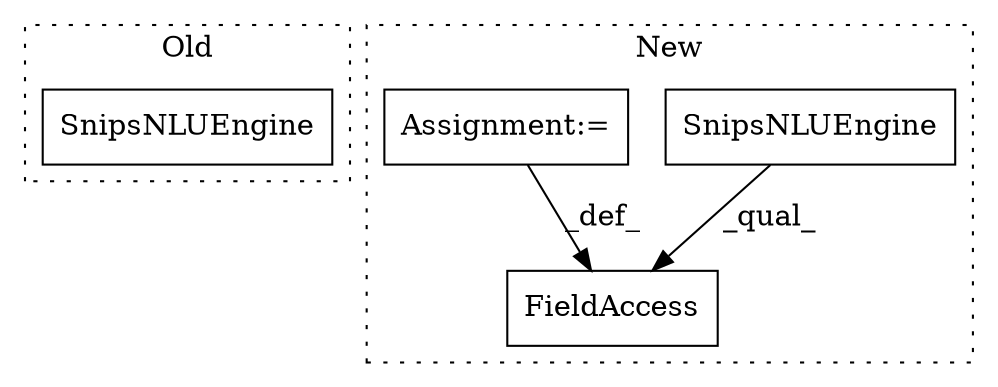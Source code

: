 digraph G {
subgraph cluster0 {
1 [label="SnipsNLUEngine" a="32" s="3187,3235" l="15,1" shape="box"];
label = "Old";
style="dotted";
}
subgraph cluster1 {
2 [label="SnipsNLUEngine" a="32" s="3250" l="16" shape="box"];
3 [label="FieldAccess" a="22" s="3272" l="21" shape="box"];
4 [label="Assignment:=" a="7" s="3293" l="1" shape="box"];
label = "New";
style="dotted";
}
2 -> 3 [label="_qual_"];
4 -> 3 [label="_def_"];
}